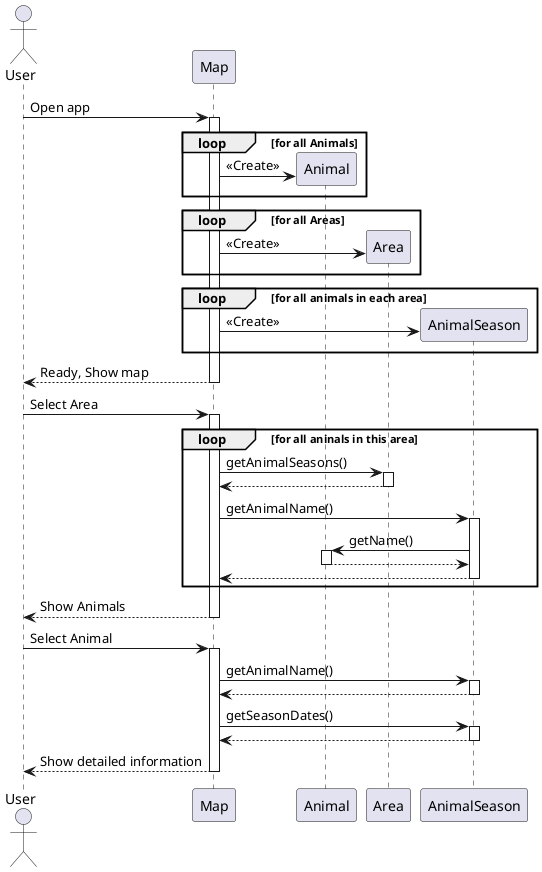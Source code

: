 @startuml
actor User

User -> Map ++ : Open app
loop for all Animals
    Map -> Animal ** : <<Create>>
    'Animal --> Map'
end

loop for all Areas
    Map -> Area ** : <<Create>>
    'Area --> Map'
end

loop for all animals in each area
    Map -> AnimalSeason ** : <<Create>>
    'AnimalSeason --> Map'
end

return Ready, Show map

User -> Map ++ : Select Area

    loop for all aninals in this area
        Map -> Area ++ : getAnimalSeasons()
        return
        Map -> AnimalSeason ++ : getAnimalName()
            AnimalSeason -> Animal ++ : getName()
            return
        return
    end

return Show Animals

User -> Map ++ : Select Animal

    Map -> AnimalSeason ++ : getAnimalName()
    return
    Map -> AnimalSeason ++ : getSeasonDates()
    return

return Show detailed information


@enduml
